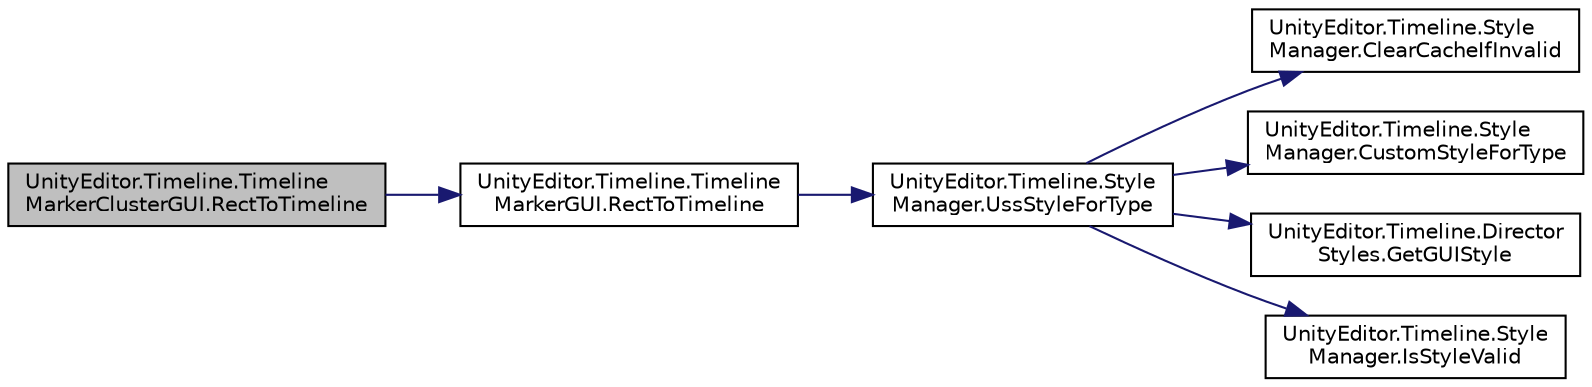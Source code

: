 digraph "UnityEditor.Timeline.TimelineMarkerClusterGUI.RectToTimeline"
{
 // LATEX_PDF_SIZE
  edge [fontname="Helvetica",fontsize="10",labelfontname="Helvetica",labelfontsize="10"];
  node [fontname="Helvetica",fontsize="10",shape=record];
  rankdir="LR";
  Node1 [label="UnityEditor.Timeline.Timeline\lMarkerClusterGUI.RectToTimeline",height=0.2,width=0.4,color="black", fillcolor="grey75", style="filled", fontcolor="black",tooltip=" "];
  Node1 -> Node2 [color="midnightblue",fontsize="10",style="solid",fontname="Helvetica"];
  Node2 [label="UnityEditor.Timeline.Timeline\lMarkerGUI.RectToTimeline",height=0.2,width=0.4,color="black", fillcolor="white", style="filled",URL="$class_unity_editor_1_1_timeline_1_1_timeline_marker_g_u_i.html#a0a1c4fdfdb668cab167f27e3d8c2901b",tooltip=" "];
  Node2 -> Node3 [color="midnightblue",fontsize="10",style="solid",fontname="Helvetica"];
  Node3 [label="UnityEditor.Timeline.Style\lManager.UssStyleForType",height=0.2,width=0.4,color="black", fillcolor="white", style="filled",URL="$class_unity_editor_1_1_timeline_1_1_style_manager.html#aa4c918b40e52f649c650fbf4392c3696",tooltip=" "];
  Node3 -> Node4 [color="midnightblue",fontsize="10",style="solid",fontname="Helvetica"];
  Node4 [label="UnityEditor.Timeline.Style\lManager.ClearCacheIfInvalid",height=0.2,width=0.4,color="black", fillcolor="white", style="filled",URL="$class_unity_editor_1_1_timeline_1_1_style_manager.html#aa6c16657f05a193d77054bb408ddb882",tooltip=" "];
  Node3 -> Node5 [color="midnightblue",fontsize="10",style="solid",fontname="Helvetica"];
  Node5 [label="UnityEditor.Timeline.Style\lManager.CustomStyleForType",height=0.2,width=0.4,color="black", fillcolor="white", style="filled",URL="$class_unity_editor_1_1_timeline_1_1_style_manager.html#a2a21fa3ec1194aeb403d4de42fdfcea7",tooltip=" "];
  Node3 -> Node6 [color="midnightblue",fontsize="10",style="solid",fontname="Helvetica"];
  Node6 [label="UnityEditor.Timeline.Director\lStyles.GetGUIStyle",height=0.2,width=0.4,color="black", fillcolor="white", style="filled",URL="$class_unity_editor_1_1_timeline_1_1_director_styles.html#a5d06f3ba51299cb44424869a8f523735",tooltip=" "];
  Node3 -> Node7 [color="midnightblue",fontsize="10",style="solid",fontname="Helvetica"];
  Node7 [label="UnityEditor.Timeline.Style\lManager.IsStyleValid",height=0.2,width=0.4,color="black", fillcolor="white", style="filled",URL="$class_unity_editor_1_1_timeline_1_1_style_manager.html#aa41978cf3b7fdc9c19edca654a33d30e",tooltip=" "];
}

